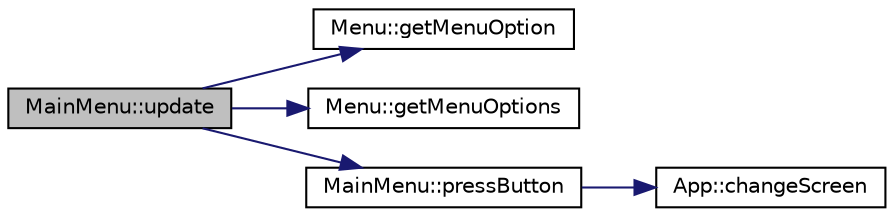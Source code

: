 digraph "MainMenu::update"
{
 // LATEX_PDF_SIZE
  bgcolor="transparent";
  edge [fontname="Helvetica",fontsize="10",labelfontname="Helvetica",labelfontsize="10"];
  node [fontname="Helvetica",fontsize="10",shape=record];
  rankdir="LR";
  Node1 [label="MainMenu::update",height=0.2,width=0.4,color="black", fillcolor="grey75", style="filled", fontcolor="black",tooltip=" "];
  Node1 -> Node2 [color="midnightblue",fontsize="10",style="solid",fontname="Helvetica"];
  Node2 [label="Menu::getMenuOption",height=0.2,width=0.4,color="black",URL="$d8/ddb/classMenu.html#a336e49205d5d62443c6dd90c170a39f8",tooltip=" "];
  Node1 -> Node3 [color="midnightblue",fontsize="10",style="solid",fontname="Helvetica"];
  Node3 [label="Menu::getMenuOptions",height=0.2,width=0.4,color="black",URL="$d8/ddb/classMenu.html#a4c9576ccb3eefb0e3162705ca3092bb2",tooltip=" "];
  Node1 -> Node4 [color="midnightblue",fontsize="10",style="solid",fontname="Helvetica"];
  Node4 [label="MainMenu::pressButton",height=0.2,width=0.4,color="black",URL="$d9/d0a/classMainMenu.html#aac4f4adfa7e69473adfd5a4976c52d4b",tooltip=" "];
  Node4 -> Node5 [color="midnightblue",fontsize="10",style="solid",fontname="Helvetica"];
  Node5 [label="App::changeScreen",height=0.2,width=0.4,color="black",URL="$dd/d64/classApp.html#abbebd57c4158ab7f68e6e8621a9ef933",tooltip=" "];
}
